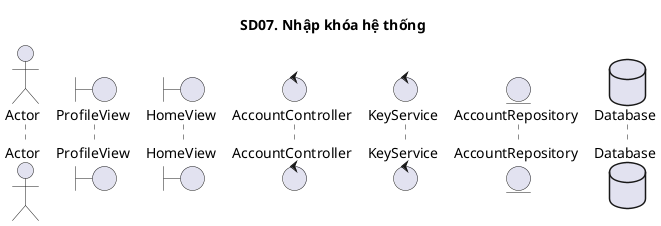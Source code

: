 @startuml SQ
autonumber
title SD07. Nhập khóa hệ thống
actor "Actor" as actor
boundary "ProfileView" as view
boundary "HomeView" as home
control "AccountController" as controller
control "KeyService" as service
entity "AccountRepository" as model
database "Database" as database
@enduml